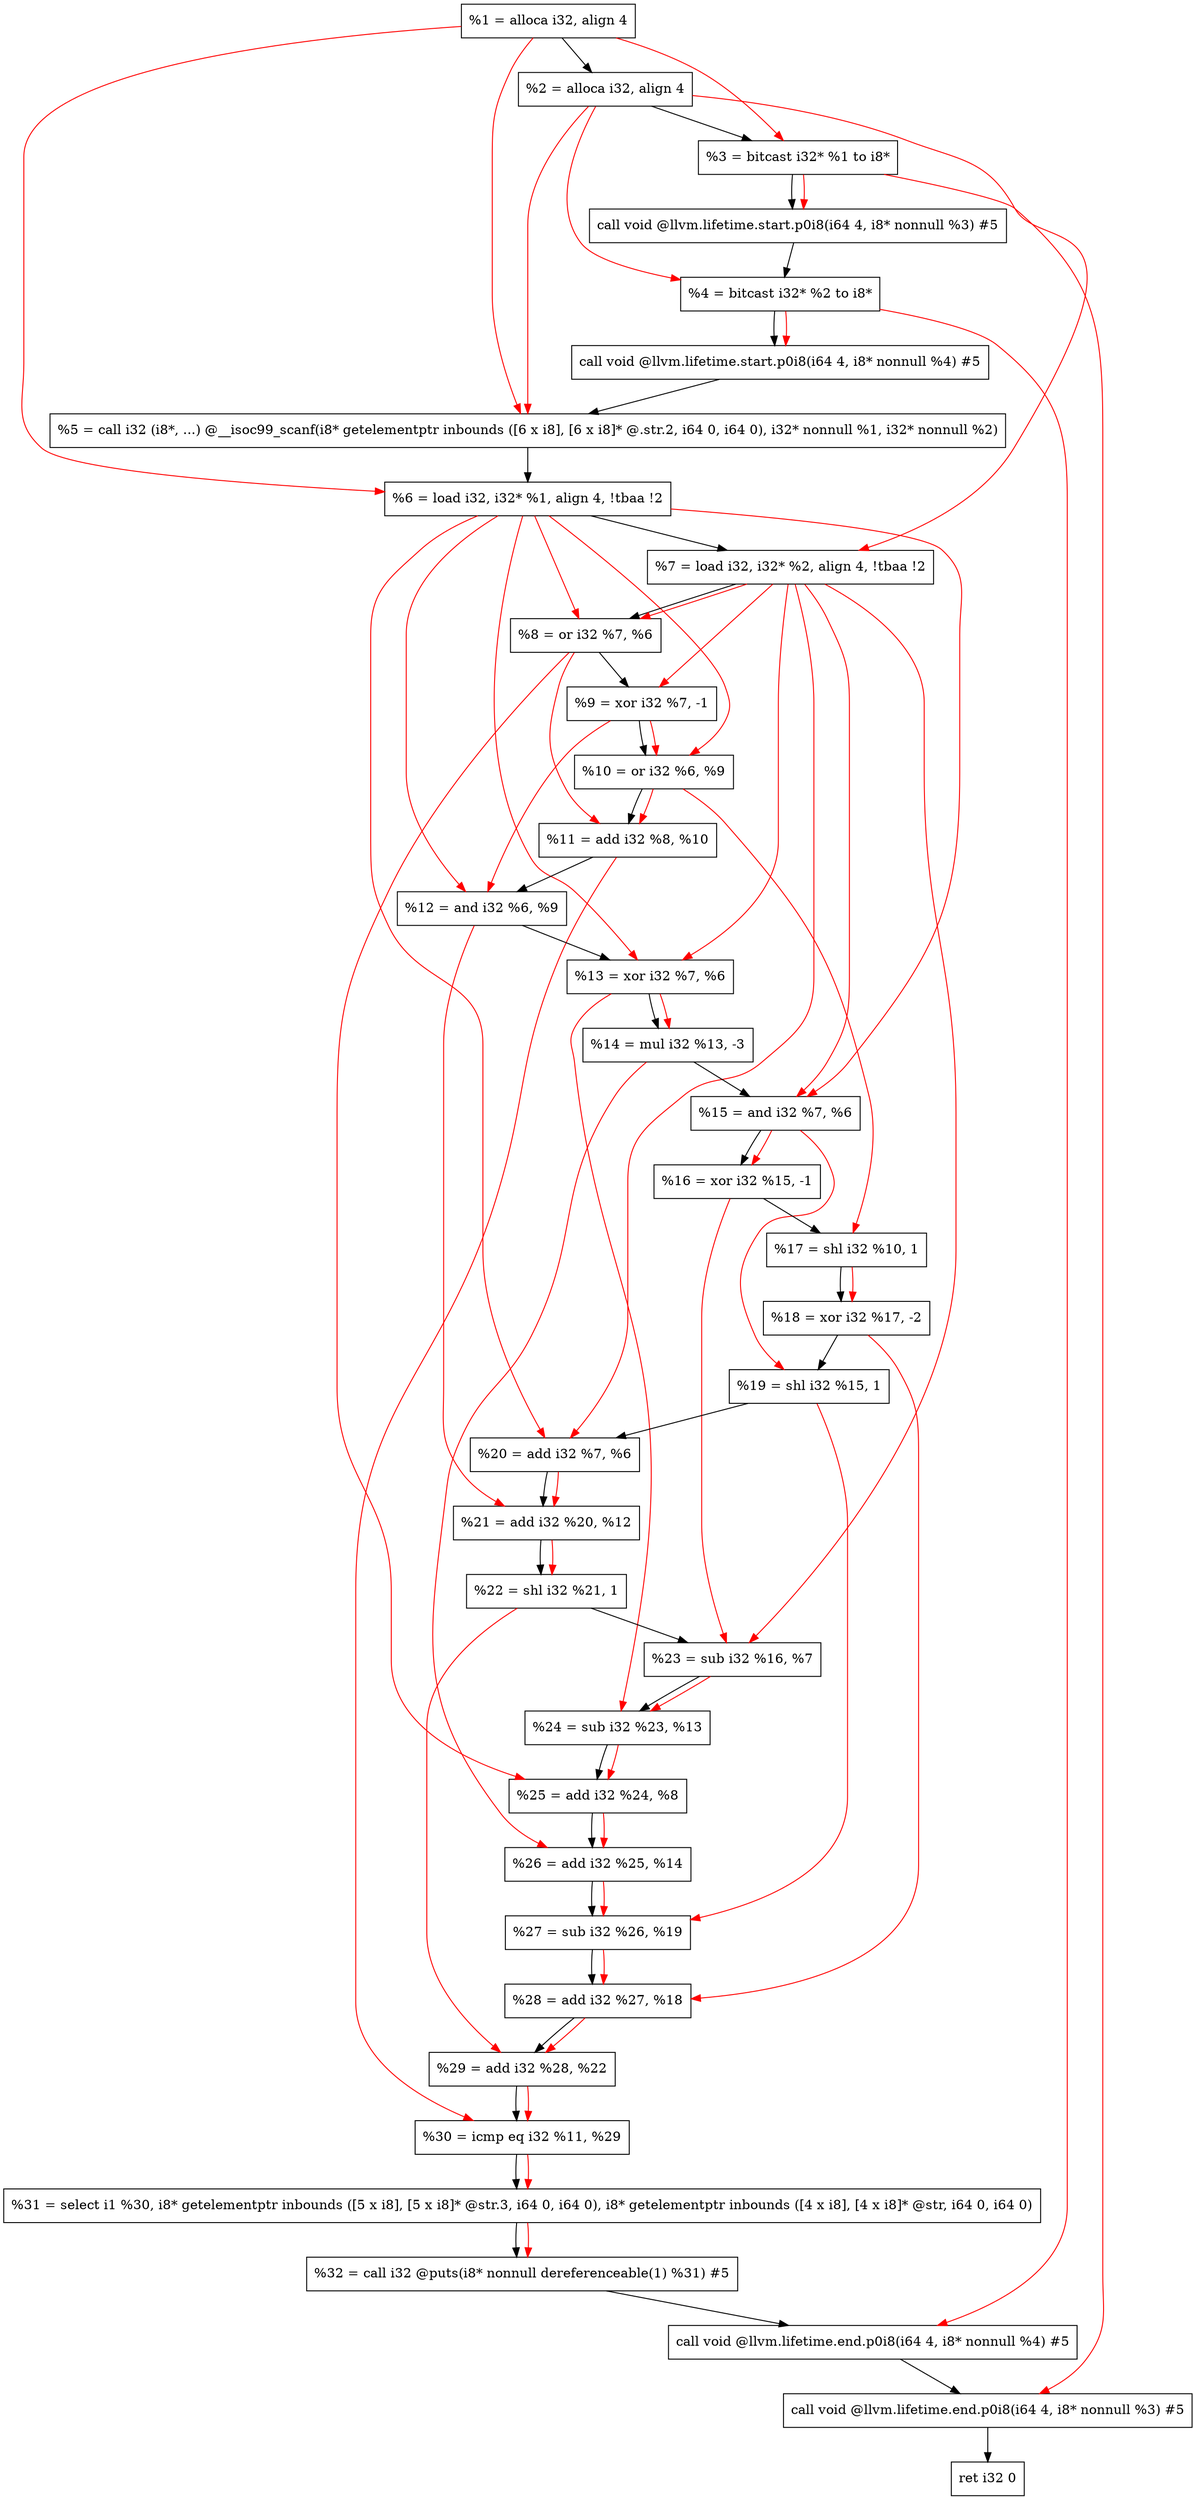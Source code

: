 digraph "DFG for'main' function" {
	Node0x942c58[shape=record, label="  %1 = alloca i32, align 4"];
	Node0x942cd8[shape=record, label="  %2 = alloca i32, align 4"];
	Node0x942d68[shape=record, label="  %3 = bitcast i32* %1 to i8*"];
	Node0x9431c8[shape=record, label="  call void @llvm.lifetime.start.p0i8(i64 4, i8* nonnull %3) #5"];
	Node0x9432a8[shape=record, label="  %4 = bitcast i32* %2 to i8*"];
	Node0x9433c8[shape=record, label="  call void @llvm.lifetime.start.p0i8(i64 4, i8* nonnull %4) #5"];
	Node0x943600[shape=record, label="  %5 = call i32 (i8*, ...) @__isoc99_scanf(i8* getelementptr inbounds ([6 x i8], [6 x i8]* @.str.2, i64 0, i64 0), i32* nonnull %1, i32* nonnull %2)"];
	Node0x9436b8[shape=record, label="  %6 = load i32, i32* %1, align 4, !tbaa !2"];
	Node0x944628[shape=record, label="  %7 = load i32, i32* %2, align 4, !tbaa !2"];
	Node0x944cb0[shape=record, label="  %8 = or i32 %7, %6"];
	Node0x944d20[shape=record, label="  %9 = xor i32 %7, -1"];
	Node0x944d90[shape=record, label="  %10 = or i32 %6, %9"];
	Node0x944e00[shape=record, label="  %11 = add i32 %8, %10"];
	Node0x944e70[shape=record, label="  %12 = and i32 %6, %9"];
	Node0x944ee0[shape=record, label="  %13 = xor i32 %7, %6"];
	Node0x944f50[shape=record, label="  %14 = mul i32 %13, -3"];
	Node0x944fc0[shape=record, label="  %15 = and i32 %7, %6"];
	Node0x945030[shape=record, label="  %16 = xor i32 %15, -1"];
	Node0x9450a0[shape=record, label="  %17 = shl i32 %10, 1"];
	Node0x945110[shape=record, label="  %18 = xor i32 %17, -2"];
	Node0x945180[shape=record, label="  %19 = shl i32 %15, 1"];
	Node0x9451f0[shape=record, label="  %20 = add i32 %7, %6"];
	Node0x945260[shape=record, label="  %21 = add i32 %20, %12"];
	Node0x9452d0[shape=record, label="  %22 = shl i32 %21, 1"];
	Node0x945340[shape=record, label="  %23 = sub i32 %16, %7"];
	Node0x9453b0[shape=record, label="  %24 = sub i32 %23, %13"];
	Node0x945420[shape=record, label="  %25 = add i32 %24, %8"];
	Node0x945490[shape=record, label="  %26 = add i32 %25, %14"];
	Node0x945500[shape=record, label="  %27 = sub i32 %26, %19"];
	Node0x945570[shape=record, label="  %28 = add i32 %27, %18"];
	Node0x9455e0[shape=record, label="  %29 = add i32 %28, %22"];
	Node0x945650[shape=record, label="  %30 = icmp eq i32 %11, %29"];
	Node0x8e39d8[shape=record, label="  %31 = select i1 %30, i8* getelementptr inbounds ([5 x i8], [5 x i8]* @str.3, i64 0, i64 0), i8* getelementptr inbounds ([4 x i8], [4 x i8]* @str, i64 0, i64 0)"];
	Node0x9456e0[shape=record, label="  %32 = call i32 @puts(i8* nonnull dereferenceable(1) %31) #5"];
	Node0x945b48[shape=record, label="  call void @llvm.lifetime.end.p0i8(i64 4, i8* nonnull %4) #5"];
	Node0x945ca8[shape=record, label="  call void @llvm.lifetime.end.p0i8(i64 4, i8* nonnull %3) #5"];
	Node0x945d68[shape=record, label="  ret i32 0"];
	Node0x942c58 -> Node0x942cd8;
	Node0x942cd8 -> Node0x942d68;
	Node0x942d68 -> Node0x9431c8;
	Node0x9431c8 -> Node0x9432a8;
	Node0x9432a8 -> Node0x9433c8;
	Node0x9433c8 -> Node0x943600;
	Node0x943600 -> Node0x9436b8;
	Node0x9436b8 -> Node0x944628;
	Node0x944628 -> Node0x944cb0;
	Node0x944cb0 -> Node0x944d20;
	Node0x944d20 -> Node0x944d90;
	Node0x944d90 -> Node0x944e00;
	Node0x944e00 -> Node0x944e70;
	Node0x944e70 -> Node0x944ee0;
	Node0x944ee0 -> Node0x944f50;
	Node0x944f50 -> Node0x944fc0;
	Node0x944fc0 -> Node0x945030;
	Node0x945030 -> Node0x9450a0;
	Node0x9450a0 -> Node0x945110;
	Node0x945110 -> Node0x945180;
	Node0x945180 -> Node0x9451f0;
	Node0x9451f0 -> Node0x945260;
	Node0x945260 -> Node0x9452d0;
	Node0x9452d0 -> Node0x945340;
	Node0x945340 -> Node0x9453b0;
	Node0x9453b0 -> Node0x945420;
	Node0x945420 -> Node0x945490;
	Node0x945490 -> Node0x945500;
	Node0x945500 -> Node0x945570;
	Node0x945570 -> Node0x9455e0;
	Node0x9455e0 -> Node0x945650;
	Node0x945650 -> Node0x8e39d8;
	Node0x8e39d8 -> Node0x9456e0;
	Node0x9456e0 -> Node0x945b48;
	Node0x945b48 -> Node0x945ca8;
	Node0x945ca8 -> Node0x945d68;
edge [color=red]
	Node0x942c58 -> Node0x942d68;
	Node0x942d68 -> Node0x9431c8;
	Node0x942cd8 -> Node0x9432a8;
	Node0x9432a8 -> Node0x9433c8;
	Node0x942c58 -> Node0x943600;
	Node0x942cd8 -> Node0x943600;
	Node0x942c58 -> Node0x9436b8;
	Node0x942cd8 -> Node0x944628;
	Node0x944628 -> Node0x944cb0;
	Node0x9436b8 -> Node0x944cb0;
	Node0x944628 -> Node0x944d20;
	Node0x9436b8 -> Node0x944d90;
	Node0x944d20 -> Node0x944d90;
	Node0x944cb0 -> Node0x944e00;
	Node0x944d90 -> Node0x944e00;
	Node0x9436b8 -> Node0x944e70;
	Node0x944d20 -> Node0x944e70;
	Node0x944628 -> Node0x944ee0;
	Node0x9436b8 -> Node0x944ee0;
	Node0x944ee0 -> Node0x944f50;
	Node0x944628 -> Node0x944fc0;
	Node0x9436b8 -> Node0x944fc0;
	Node0x944fc0 -> Node0x945030;
	Node0x944d90 -> Node0x9450a0;
	Node0x9450a0 -> Node0x945110;
	Node0x944fc0 -> Node0x945180;
	Node0x944628 -> Node0x9451f0;
	Node0x9436b8 -> Node0x9451f0;
	Node0x9451f0 -> Node0x945260;
	Node0x944e70 -> Node0x945260;
	Node0x945260 -> Node0x9452d0;
	Node0x945030 -> Node0x945340;
	Node0x944628 -> Node0x945340;
	Node0x945340 -> Node0x9453b0;
	Node0x944ee0 -> Node0x9453b0;
	Node0x9453b0 -> Node0x945420;
	Node0x944cb0 -> Node0x945420;
	Node0x945420 -> Node0x945490;
	Node0x944f50 -> Node0x945490;
	Node0x945490 -> Node0x945500;
	Node0x945180 -> Node0x945500;
	Node0x945500 -> Node0x945570;
	Node0x945110 -> Node0x945570;
	Node0x945570 -> Node0x9455e0;
	Node0x9452d0 -> Node0x9455e0;
	Node0x944e00 -> Node0x945650;
	Node0x9455e0 -> Node0x945650;
	Node0x945650 -> Node0x8e39d8;
	Node0x8e39d8 -> Node0x9456e0;
	Node0x9432a8 -> Node0x945b48;
	Node0x942d68 -> Node0x945ca8;
}
